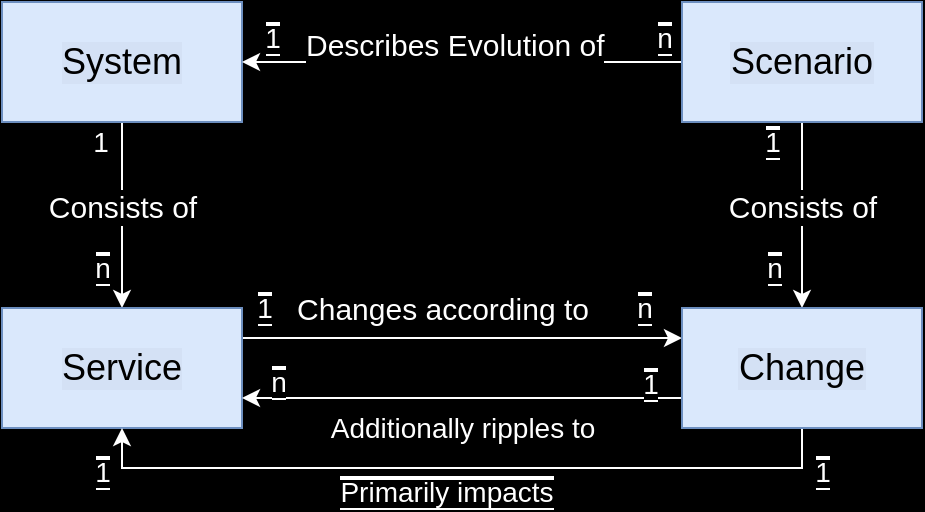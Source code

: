 <mxfile version="10.7.7" type="google"><diagram id="StDZyzB4DixYfLxggy-1" name="Page-1"><mxGraphModel dx="1398" dy="774" grid="0" gridSize="10" guides="1" tooltips="1" connect="1" arrows="1" fold="1" page="1" pageScale="1" pageWidth="1169" pageHeight="827" background="#000000" math="0" shadow="0"><root><mxCell id="0"/><mxCell id="1" parent="0"/><mxCell id="o3uITMs_tEpKfDUlogU6-5" style="edgeStyle=orthogonalEdgeStyle;rounded=0;orthogonalLoop=1;jettySize=auto;html=1;exitX=0.5;exitY=1;exitDx=0;exitDy=0;entryX=0.5;entryY=0;entryDx=0;entryDy=0;fontColor=#FFFFFF;labelBackgroundColor=#000000;strokeColor=#FFFFFF;" parent="1" source="o3uITMs_tEpKfDUlogU6-1" target="o3uITMs_tEpKfDUlogU6-3" edge="1"><mxGeometry relative="1" as="geometry"/></mxCell><mxCell id="o3uITMs_tEpKfDUlogU6-14" value="&lt;font style=&quot;font-size: 15px&quot;&gt;Consists of &lt;br&gt;&lt;/font&gt;" style="text;html=1;resizable=0;points=[];align=center;verticalAlign=middle;labelBackgroundColor=#000000;fontColor=#FFFFFF;" parent="o3uITMs_tEpKfDUlogU6-5" vertex="1" connectable="0"><mxGeometry x="-0.312" y="-2" relative="1" as="geometry"><mxPoint x="2" y="10" as="offset"/></mxGeometry></mxCell><mxCell id="x6n555gJjnCteVsS49TW-1" value="&lt;font style=&quot;font-size: 14px;&quot;&gt;1&lt;/font&gt;" style="text;html=1;resizable=0;points=[];align=center;verticalAlign=middle;labelBackgroundColor=#000000;fontColor=#FFFFFF;" vertex="1" connectable="0" parent="o3uITMs_tEpKfDUlogU6-5"><mxGeometry x="-0.785" y="3" relative="1" as="geometry"><mxPoint x="-14" as="offset"/></mxGeometry></mxCell><mxCell id="x6n555gJjnCteVsS49TW-2" value="&lt;span style=&quot;background-color: rgb(0 , 0 , 0)&quot;&gt;&lt;font style=&quot;font-size: 14px&quot;&gt;n&lt;/font&gt;&lt;/span&gt;" style="text;html=1;resizable=0;points=[];align=center;verticalAlign=middle;labelBackgroundColor=#ffffff;fontColor=#FFFFFF;" vertex="1" connectable="0" parent="o3uITMs_tEpKfDUlogU6-5"><mxGeometry x="0.72" y="1" relative="1" as="geometry"><mxPoint x="-11" y="-7" as="offset"/></mxGeometry></mxCell><mxCell id="o3uITMs_tEpKfDUlogU6-1" value="&lt;span style=&quot;&quot;&gt;System&lt;/span&gt;" style="rounded=0;whiteSpace=wrap;html=1;fillColor=#dae8fc;strokeColor=#6c8ebf;fontSize=18;fontColor=#000000;labelBackgroundColor=#D4E1F5;" parent="1" vertex="1"><mxGeometry x="310" y="200" width="120" height="60" as="geometry"/></mxCell><mxCell id="o3uITMs_tEpKfDUlogU6-6" style="edgeStyle=orthogonalEdgeStyle;rounded=0;orthogonalLoop=1;jettySize=auto;html=1;exitX=0;exitY=0.5;exitDx=0;exitDy=0;entryX=1;entryY=0.5;entryDx=0;entryDy=0;fontColor=#FFFFFF;labelBackgroundColor=#000000;strokeColor=#FFFFFF;" parent="1" source="o3uITMs_tEpKfDUlogU6-2" target="o3uITMs_tEpKfDUlogU6-1" edge="1"><mxGeometry relative="1" as="geometry"/></mxCell><mxCell id="x6n555gJjnCteVsS49TW-3" value="&lt;span style=&quot;background-color: rgb(0 , 0 , 0)&quot;&gt;&lt;font style=&quot;font-size: 14px&quot;&gt;1&lt;/font&gt;&lt;/span&gt;" style="text;html=1;resizable=0;points=[];align=center;verticalAlign=middle;labelBackgroundColor=#ffffff;fontColor=#FFFFFF;" vertex="1" connectable="0" parent="o3uITMs_tEpKfDUlogU6-6"><mxGeometry x="0.873" y="-2" relative="1" as="geometry"><mxPoint x="1" y="-10.5" as="offset"/></mxGeometry></mxCell><mxCell id="x6n555gJjnCteVsS49TW-4" value="&lt;span style=&quot;background-color: rgb(0 , 0 , 0)&quot;&gt;&lt;font style=&quot;font-size: 14px&quot;&gt;n&lt;/font&gt;&lt;/span&gt;" style="text;html=1;resizable=0;points=[];align=center;verticalAlign=middle;labelBackgroundColor=#ffffff;fontColor=#FFFFFF;" vertex="1" connectable="0" parent="o3uITMs_tEpKfDUlogU6-6"><mxGeometry x="-0.946" y="-2" relative="1" as="geometry"><mxPoint x="-3" y="-10.5" as="offset"/></mxGeometry></mxCell><mxCell id="o3uITMs_tEpKfDUlogU6-7" style="edgeStyle=orthogonalEdgeStyle;rounded=0;orthogonalLoop=1;jettySize=auto;html=1;exitX=0.5;exitY=1;exitDx=0;exitDy=0;entryX=0.5;entryY=0;entryDx=0;entryDy=0;fontColor=#FFFFFF;labelBackgroundColor=#000000;strokeColor=#FFFFFF;" parent="1" source="o3uITMs_tEpKfDUlogU6-2" target="o3uITMs_tEpKfDUlogU6-4" edge="1"><mxGeometry relative="1" as="geometry"/></mxCell><mxCell id="o3uITMs_tEpKfDUlogU6-11" value="&lt;font style=&quot;font-size: 15px&quot;&gt;Consists of &lt;br&gt;&lt;/font&gt;" style="text;html=1;resizable=0;points=[];align=center;verticalAlign=middle;labelBackgroundColor=#000000;fontColor=#FFFFFF;direction=south;" parent="o3uITMs_tEpKfDUlogU6-7" vertex="1" connectable="0"><mxGeometry x="-0.097" relative="1" as="geometry"><mxPoint as="offset"/></mxGeometry></mxCell><mxCell id="x6n555gJjnCteVsS49TW-5" value="&lt;span style=&quot;background-color: rgb(0 , 0 , 0)&quot;&gt;&lt;font style=&quot;font-size: 14px&quot;&gt;1&lt;/font&gt;&lt;/span&gt;" style="text;html=1;resizable=0;points=[];align=center;verticalAlign=middle;labelBackgroundColor=#ffffff;fontColor=#FFFFFF;" vertex="1" connectable="0" parent="o3uITMs_tEpKfDUlogU6-7"><mxGeometry x="-0.634" y="1" relative="1" as="geometry"><mxPoint x="-16" y="-7" as="offset"/></mxGeometry></mxCell><mxCell id="x6n555gJjnCteVsS49TW-6" value="&lt;span style=&quot;background-color: rgb(0 , 0 , 0)&quot;&gt;&lt;font style=&quot;font-size: 14px&quot;&gt;n&lt;/font&gt;&lt;/span&gt;" style="text;html=1;resizable=0;points=[];align=center;verticalAlign=middle;labelBackgroundColor=#ffffff;fontColor=#FFFFFF;" vertex="1" connectable="0" parent="o3uITMs_tEpKfDUlogU6-7"><mxGeometry x="0.57" relative="1" as="geometry"><mxPoint x="-14" as="offset"/></mxGeometry></mxCell><mxCell id="o3uITMs_tEpKfDUlogU6-2" value="Scenario" style="rounded=0;whiteSpace=wrap;html=1;fillColor=#dae8fc;strokeColor=#6c8ebf;fontSize=18;fontColor=#000000;labelBackgroundColor=#D4E1F5;" parent="1" vertex="1"><mxGeometry x="650" y="200" width="120" height="60" as="geometry"/></mxCell><mxCell id="o3uITMs_tEpKfDUlogU6-15" style="edgeStyle=orthogonalEdgeStyle;rounded=0;orthogonalLoop=1;jettySize=auto;html=1;exitX=1;exitY=0.25;exitDx=0;exitDy=0;entryX=0;entryY=0.25;entryDx=0;entryDy=0;fontColor=#FFFFFF;labelBackgroundColor=#000000;strokeColor=#FFFFFF;" parent="1" source="o3uITMs_tEpKfDUlogU6-3" target="o3uITMs_tEpKfDUlogU6-4" edge="1"><mxGeometry relative="1" as="geometry"/></mxCell><mxCell id="o3uITMs_tEpKfDUlogU6-16" value="&lt;font style=&quot;font-size: 15px&quot;&gt;Changes according to&lt;br&gt;&lt;/font&gt;" style="text;html=1;resizable=0;points=[];align=center;verticalAlign=middle;labelBackgroundColor=#000000;fontColor=#FFFFFF;" parent="o3uITMs_tEpKfDUlogU6-15" vertex="1" connectable="0"><mxGeometry x="0.118" relative="1" as="geometry"><mxPoint x="-23" y="-15" as="offset"/></mxGeometry></mxCell><mxCell id="x6n555gJjnCteVsS49TW-17" value="&lt;span style=&quot;background-color: rgb(0 , 0 , 0)&quot;&gt;&lt;font style=&quot;font-size: 14px&quot;&gt;1&lt;/font&gt;&lt;/span&gt;" style="text;html=1;resizable=0;points=[];align=center;verticalAlign=middle;labelBackgroundColor=#ffffff;fontColor=#FFFFFF;" vertex="1" connectable="0" parent="o3uITMs_tEpKfDUlogU6-15"><mxGeometry x="-0.9" y="3" relative="1" as="geometry"><mxPoint y="-12" as="offset"/></mxGeometry></mxCell><mxCell id="x6n555gJjnCteVsS49TW-18" value="&lt;span style=&quot;background-color: rgb(0 , 0 , 0)&quot;&gt;&lt;font style=&quot;font-size: 14px&quot;&gt;n&lt;/font&gt;&lt;/span&gt;" style="text;html=1;resizable=0;points=[];align=center;verticalAlign=middle;labelBackgroundColor=#ffffff;fontColor=#FFFFFF;" vertex="1" connectable="0" parent="o3uITMs_tEpKfDUlogU6-15"><mxGeometry x="0.8" y="-1" relative="1" as="geometry"><mxPoint x="3" y="-16" as="offset"/></mxGeometry></mxCell><mxCell id="o3uITMs_tEpKfDUlogU6-3" value="Service" style="rounded=0;whiteSpace=wrap;html=1;fillColor=#dae8fc;strokeColor=#6c8ebf;fontSize=18;fontColor=#000000;labelBackgroundColor=#D4E1F5;" parent="1" vertex="1"><mxGeometry x="310" y="353" width="120" height="60" as="geometry"/></mxCell><mxCell id="o3uITMs_tEpKfDUlogU6-17" style="edgeStyle=orthogonalEdgeStyle;rounded=0;orthogonalLoop=1;jettySize=auto;html=1;exitX=0;exitY=0.75;exitDx=0;exitDy=0;entryX=1;entryY=0.75;entryDx=0;entryDy=0;fontColor=#FFFFFF;labelBackgroundColor=#000000;strokeColor=#FFFFFF;" parent="1" source="o3uITMs_tEpKfDUlogU6-4" target="o3uITMs_tEpKfDUlogU6-3" edge="1"><mxGeometry relative="1" as="geometry"/></mxCell><mxCell id="o3uITMs_tEpKfDUlogU6-18" value="&lt;span style=&quot;background-color: rgb(0 , 0 , 0)&quot;&gt;&lt;font style=&quot;font-size: 14px&quot;&gt;&lt;span&gt;Additionally ripples to&lt;/span&gt;&lt;/font&gt;&lt;/span&gt;" style="text;html=1;resizable=0;points=[];align=center;verticalAlign=middle;labelBackgroundColor=#000000;fontColor=#FFFFFF;" parent="o3uITMs_tEpKfDUlogU6-17" vertex="1" connectable="0"><mxGeometry x="0.264" y="-2" relative="1" as="geometry"><mxPoint x="29" y="17" as="offset"/></mxGeometry></mxCell><mxCell id="x6n555gJjnCteVsS49TW-15" value="&lt;span style=&quot;background-color: rgb(0 , 0 , 0)&quot;&gt;&lt;font style=&quot;font-size: 14px&quot;&gt;1&lt;/font&gt;&lt;/span&gt;" style="text;html=1;resizable=0;points=[];align=center;verticalAlign=middle;labelBackgroundColor=#ffffff;fontColor=#FFFFFF;" vertex="1" connectable="0" parent="o3uITMs_tEpKfDUlogU6-17"><mxGeometry x="-0.855" y="-1" relative="1" as="geometry"><mxPoint y="-6" as="offset"/></mxGeometry></mxCell><mxCell id="x6n555gJjnCteVsS49TW-16" value="&lt;span style=&quot;background-color: rgb(0 , 0 , 0)&quot;&gt;&lt;font style=&quot;font-size: 14px&quot;&gt;n&lt;/font&gt;&lt;/span&gt;" style="text;html=1;resizable=0;points=[];align=center;verticalAlign=middle;labelBackgroundColor=#ffffff;fontColor=#FFFFFF;" vertex="1" connectable="0" parent="o3uITMs_tEpKfDUlogU6-17"><mxGeometry x="0.773" y="-1" relative="1" as="geometry"><mxPoint x="-7" y="-7" as="offset"/></mxGeometry></mxCell><mxCell id="x6n555gJjnCteVsS49TW-9" style="edgeStyle=orthogonalEdgeStyle;rounded=0;orthogonalLoop=1;jettySize=auto;html=1;exitX=0.5;exitY=1;exitDx=0;exitDy=0;entryX=0.5;entryY=1;entryDx=0;entryDy=0;fontColor=#FFFFFF;strokeColor=#FFFFFF;" edge="1" parent="1" source="o3uITMs_tEpKfDUlogU6-4" target="o3uITMs_tEpKfDUlogU6-3"><mxGeometry relative="1" as="geometry"/></mxCell><mxCell id="x6n555gJjnCteVsS49TW-10" value="&lt;span style=&quot;background-color: rgb(0 , 0 , 0)&quot;&gt;&lt;font style=&quot;font-size: 14px&quot;&gt;&lt;span&gt;Primarily impacts&lt;/span&gt;&lt;/font&gt;&lt;/span&gt;" style="text;html=1;resizable=0;points=[];align=center;verticalAlign=middle;labelBackgroundColor=#ffffff;fontColor=#FFFFFF;" vertex="1" connectable="0" parent="x6n555gJjnCteVsS49TW-9"><mxGeometry x="0.079" y="-2" relative="1" as="geometry"><mxPoint x="7" y="14" as="offset"/></mxGeometry></mxCell><mxCell id="x6n555gJjnCteVsS49TW-13" value="&lt;span style=&quot;background-color: rgb(0 , 0 , 0)&quot;&gt;&lt;font style=&quot;font-size: 14px&quot;&gt;1&lt;/font&gt;&lt;/span&gt;" style="text;html=1;resizable=0;points=[];align=center;verticalAlign=middle;labelBackgroundColor=#ffffff;fontColor=#FFFFFF;" vertex="1" connectable="0" parent="x6n555gJjnCteVsS49TW-9"><mxGeometry x="-0.895" y="-17" relative="1" as="geometry"><mxPoint x="10" y="19" as="offset"/></mxGeometry></mxCell><mxCell id="x6n555gJjnCteVsS49TW-14" value="&lt;span style=&quot;background-color: rgb(0 , 0 , 0)&quot;&gt;&lt;font style=&quot;font-size: 14px&quot;&gt;1&lt;/font&gt;&lt;/span&gt;" style="text;html=1;resizable=0;points=[];align=center;verticalAlign=middle;labelBackgroundColor=#ffffff;fontColor=#FFFFFF;" vertex="1" connectable="0" parent="x6n555gJjnCteVsS49TW-9"><mxGeometry x="0.816" y="2" relative="1" as="geometry"><mxPoint x="-25" as="offset"/></mxGeometry></mxCell><mxCell id="o3uITMs_tEpKfDUlogU6-4" value="Change" style="rounded=0;whiteSpace=wrap;html=1;fillColor=#dae8fc;strokeColor=#6c8ebf;fontSize=18;fontColor=#000000;labelBackgroundColor=#D4E1F5;" parent="1" vertex="1"><mxGeometry x="650" y="353" width="120" height="60" as="geometry"/></mxCell><mxCell id="o3uITMs_tEpKfDUlogU6-10" value="&lt;font style=&quot;font-size: 15px&quot;&gt;Describes Evolution of&lt;br&gt;&lt;/font&gt;" style="text;html=1;resizable=0;points=[];autosize=1;align=left;verticalAlign=top;spacingTop=-4;fontColor=#FFFFFF;labelBackgroundColor=#000000;" parent="1" vertex="1"><mxGeometry x="460" y="210" width="156" height="15" as="geometry"/></mxCell></root></mxGraphModel></diagram></mxfile>